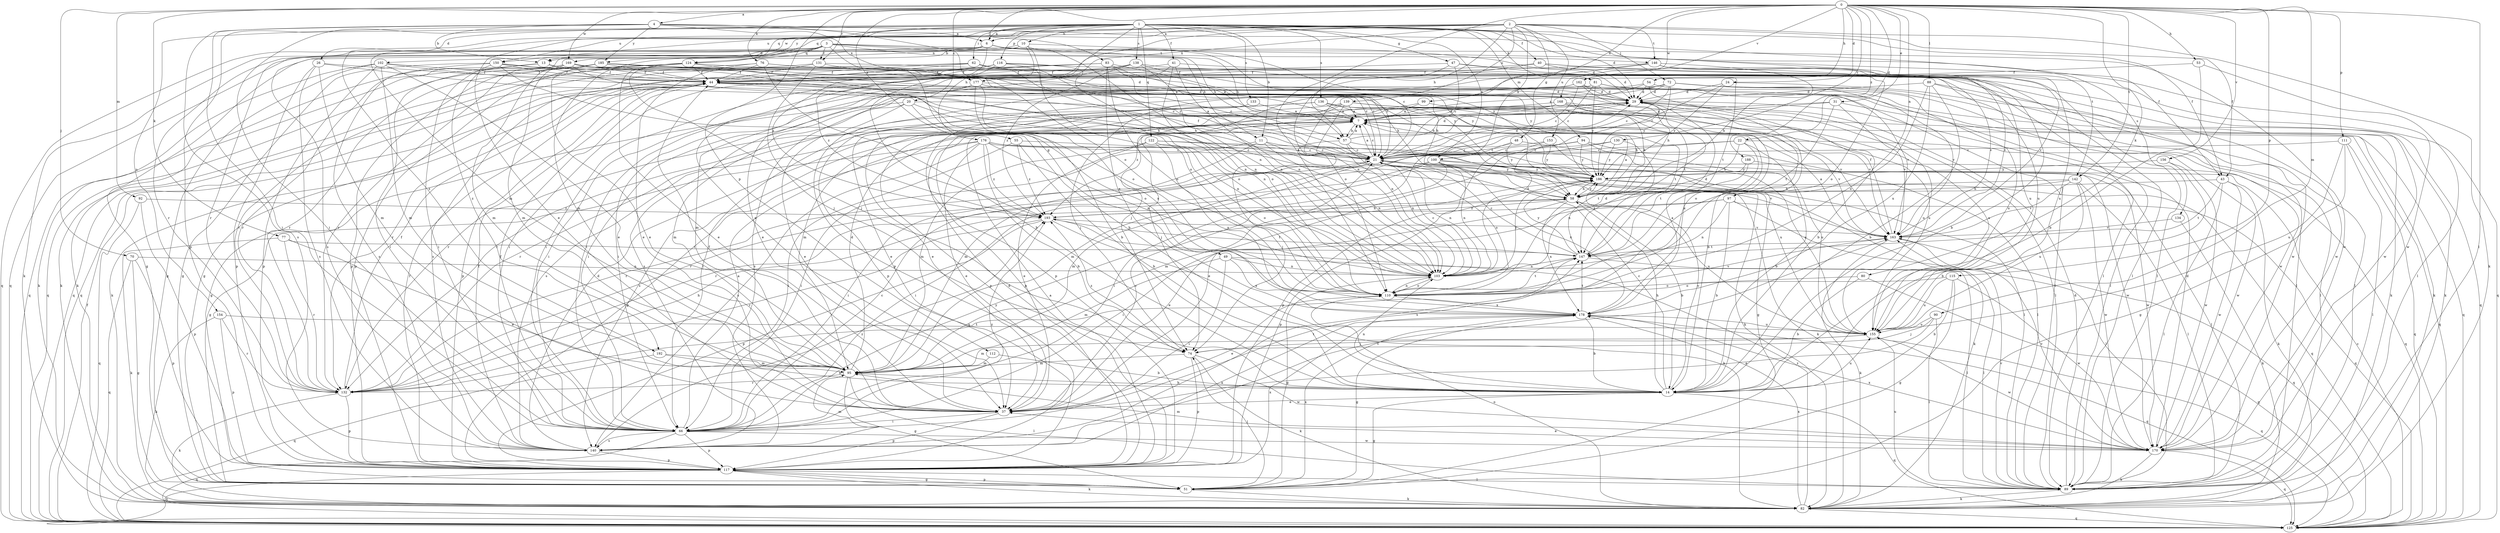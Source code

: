 strict digraph  {
0;
1;
2;
3;
4;
6;
7;
10;
11;
13;
14;
20;
21;
22;
24;
26;
29;
31;
37;
40;
41;
43;
44;
47;
48;
49;
51;
53;
54;
55;
57;
58;
62;
66;
70;
72;
74;
76;
77;
80;
81;
82;
83;
88;
89;
90;
92;
94;
95;
97;
99;
100;
102;
103;
110;
111;
112;
115;
116;
117;
122;
124;
125;
130;
131;
132;
133;
134;
136;
138;
139;
140;
142;
146;
147;
150;
153;
154;
155;
156;
162;
163;
168;
169;
170;
176;
177;
178;
185;
186;
188;
192;
193;
0 -> 4  [label=a];
0 -> 20  [label=c];
0 -> 22  [label=d];
0 -> 24  [label=d];
0 -> 31  [label=e];
0 -> 53  [label=h];
0 -> 54  [label=h];
0 -> 70  [label=j];
0 -> 76  [label=k];
0 -> 77  [label=k];
0 -> 80  [label=k];
0 -> 83  [label=l];
0 -> 88  [label=l];
0 -> 89  [label=l];
0 -> 90  [label=m];
0 -> 92  [label=m];
0 -> 97  [label=n];
0 -> 99  [label=n];
0 -> 110  [label=o];
0 -> 111  [label=p];
0 -> 112  [label=p];
0 -> 115  [label=p];
0 -> 130  [label=r];
0 -> 131  [label=r];
0 -> 142  [label=t];
0 -> 156  [label=v];
0 -> 162  [label=v];
0 -> 168  [label=w];
0 -> 169  [label=w];
0 -> 176  [label=x];
0 -> 188  [label=z];
1 -> 6  [label=a];
1 -> 10  [label=b];
1 -> 11  [label=b];
1 -> 26  [label=d];
1 -> 29  [label=d];
1 -> 37  [label=e];
1 -> 40  [label=f];
1 -> 41  [label=f];
1 -> 43  [label=f];
1 -> 47  [label=g];
1 -> 55  [label=h];
1 -> 62  [label=i];
1 -> 66  [label=i];
1 -> 81  [label=k];
1 -> 94  [label=m];
1 -> 95  [label=m];
1 -> 100  [label=n];
1 -> 116  [label=p];
1 -> 117  [label=p];
1 -> 122  [label=q];
1 -> 124  [label=q];
1 -> 133  [label=s];
1 -> 134  [label=s];
1 -> 136  [label=s];
1 -> 138  [label=s];
1 -> 142  [label=t];
1 -> 150  [label=u];
1 -> 192  [label=z];
2 -> 6  [label=a];
2 -> 37  [label=e];
2 -> 43  [label=f];
2 -> 48  [label=g];
2 -> 57  [label=h];
2 -> 72  [label=j];
2 -> 82  [label=k];
2 -> 100  [label=n];
2 -> 124  [label=q];
2 -> 139  [label=s];
2 -> 146  [label=t];
2 -> 150  [label=u];
2 -> 153  [label=u];
2 -> 169  [label=w];
2 -> 177  [label=x];
2 -> 185  [label=y];
3 -> 11  [label=b];
3 -> 13  [label=b];
3 -> 49  [label=g];
3 -> 57  [label=h];
3 -> 95  [label=m];
3 -> 124  [label=q];
3 -> 125  [label=q];
3 -> 131  [label=r];
3 -> 132  [label=r];
3 -> 146  [label=t];
3 -> 170  [label=w];
3 -> 192  [label=z];
4 -> 6  [label=a];
4 -> 13  [label=b];
4 -> 43  [label=f];
4 -> 66  [label=i];
4 -> 110  [label=o];
4 -> 140  [label=s];
4 -> 154  [label=u];
4 -> 177  [label=x];
4 -> 185  [label=y];
6 -> 13  [label=b];
6 -> 21  [label=c];
6 -> 57  [label=h];
6 -> 82  [label=k];
6 -> 132  [label=r];
6 -> 140  [label=s];
6 -> 170  [label=w];
6 -> 186  [label=y];
6 -> 193  [label=z];
7 -> 21  [label=c];
7 -> 57  [label=h];
7 -> 74  [label=j];
7 -> 125  [label=q];
7 -> 132  [label=r];
7 -> 140  [label=s];
7 -> 163  [label=v];
10 -> 29  [label=d];
10 -> 51  [label=g];
10 -> 102  [label=n];
10 -> 103  [label=n];
10 -> 110  [label=o];
10 -> 125  [label=q];
10 -> 193  [label=z];
11 -> 21  [label=c];
11 -> 66  [label=i];
11 -> 95  [label=m];
11 -> 103  [label=n];
11 -> 186  [label=y];
13 -> 44  [label=f];
13 -> 66  [label=i];
13 -> 132  [label=r];
13 -> 170  [label=w];
14 -> 21  [label=c];
14 -> 37  [label=e];
14 -> 51  [label=g];
14 -> 58  [label=h];
14 -> 103  [label=n];
14 -> 125  [label=q];
14 -> 155  [label=u];
14 -> 186  [label=y];
20 -> 7  [label=a];
20 -> 37  [label=e];
20 -> 51  [label=g];
20 -> 95  [label=m];
20 -> 103  [label=n];
20 -> 110  [label=o];
21 -> 7  [label=a];
21 -> 29  [label=d];
21 -> 44  [label=f];
21 -> 66  [label=i];
21 -> 95  [label=m];
21 -> 103  [label=n];
21 -> 110  [label=o];
21 -> 132  [label=r];
21 -> 163  [label=v];
21 -> 170  [label=w];
21 -> 186  [label=y];
22 -> 14  [label=b];
22 -> 21  [label=c];
22 -> 58  [label=h];
22 -> 66  [label=i];
22 -> 147  [label=t];
22 -> 170  [label=w];
24 -> 21  [label=c];
24 -> 29  [label=d];
24 -> 82  [label=k];
24 -> 186  [label=y];
26 -> 44  [label=f];
26 -> 58  [label=h];
26 -> 95  [label=m];
26 -> 117  [label=p];
26 -> 140  [label=s];
29 -> 7  [label=a];
29 -> 14  [label=b];
29 -> 89  [label=l];
29 -> 155  [label=u];
31 -> 7  [label=a];
31 -> 89  [label=l];
31 -> 147  [label=t];
31 -> 163  [label=v];
31 -> 193  [label=z];
37 -> 21  [label=c];
37 -> 44  [label=f];
37 -> 66  [label=i];
37 -> 117  [label=p];
37 -> 147  [label=t];
40 -> 29  [label=d];
40 -> 44  [label=f];
40 -> 110  [label=o];
40 -> 125  [label=q];
40 -> 163  [label=v];
41 -> 44  [label=f];
41 -> 66  [label=i];
41 -> 89  [label=l];
41 -> 103  [label=n];
41 -> 110  [label=o];
43 -> 58  [label=h];
43 -> 82  [label=k];
43 -> 89  [label=l];
43 -> 147  [label=t];
43 -> 170  [label=w];
44 -> 29  [label=d];
44 -> 82  [label=k];
44 -> 103  [label=n];
44 -> 117  [label=p];
44 -> 132  [label=r];
44 -> 147  [label=t];
47 -> 21  [label=c];
47 -> 44  [label=f];
47 -> 66  [label=i];
47 -> 89  [label=l];
47 -> 147  [label=t];
48 -> 21  [label=c];
48 -> 95  [label=m];
48 -> 155  [label=u];
48 -> 186  [label=y];
49 -> 66  [label=i];
49 -> 89  [label=l];
49 -> 95  [label=m];
49 -> 103  [label=n];
49 -> 178  [label=x];
51 -> 74  [label=j];
51 -> 82  [label=k];
51 -> 117  [label=p];
51 -> 178  [label=x];
53 -> 14  [label=b];
53 -> 44  [label=f];
53 -> 89  [label=l];
54 -> 7  [label=a];
54 -> 14  [label=b];
54 -> 29  [label=d];
54 -> 117  [label=p];
54 -> 163  [label=v];
55 -> 14  [label=b];
55 -> 21  [label=c];
55 -> 66  [label=i];
55 -> 193  [label=z];
57 -> 7  [label=a];
57 -> 21  [label=c];
57 -> 29  [label=d];
57 -> 74  [label=j];
57 -> 89  [label=l];
57 -> 103  [label=n];
58 -> 7  [label=a];
58 -> 14  [label=b];
58 -> 37  [label=e];
58 -> 155  [label=u];
58 -> 178  [label=x];
58 -> 186  [label=y];
58 -> 193  [label=z];
62 -> 21  [label=c];
62 -> 44  [label=f];
62 -> 66  [label=i];
62 -> 103  [label=n];
62 -> 125  [label=q];
62 -> 163  [label=v];
66 -> 7  [label=a];
66 -> 21  [label=c];
66 -> 44  [label=f];
66 -> 117  [label=p];
66 -> 125  [label=q];
66 -> 140  [label=s];
66 -> 170  [label=w];
66 -> 186  [label=y];
66 -> 193  [label=z];
70 -> 51  [label=g];
70 -> 103  [label=n];
70 -> 117  [label=p];
70 -> 125  [label=q];
72 -> 21  [label=c];
72 -> 29  [label=d];
72 -> 66  [label=i];
72 -> 74  [label=j];
72 -> 89  [label=l];
72 -> 140  [label=s];
72 -> 155  [label=u];
72 -> 163  [label=v];
72 -> 170  [label=w];
72 -> 186  [label=y];
74 -> 82  [label=k];
74 -> 95  [label=m];
74 -> 117  [label=p];
74 -> 170  [label=w];
74 -> 193  [label=z];
76 -> 14  [label=b];
76 -> 37  [label=e];
76 -> 44  [label=f];
76 -> 89  [label=l];
76 -> 132  [label=r];
76 -> 186  [label=y];
77 -> 37  [label=e];
77 -> 82  [label=k];
77 -> 132  [label=r];
77 -> 147  [label=t];
80 -> 14  [label=b];
80 -> 110  [label=o];
80 -> 125  [label=q];
81 -> 21  [label=c];
81 -> 29  [label=d];
81 -> 82  [label=k];
81 -> 89  [label=l];
81 -> 117  [label=p];
81 -> 186  [label=y];
82 -> 110  [label=o];
82 -> 125  [label=q];
82 -> 178  [label=x];
82 -> 193  [label=z];
83 -> 7  [label=a];
83 -> 21  [label=c];
83 -> 44  [label=f];
83 -> 51  [label=g];
83 -> 110  [label=o];
83 -> 178  [label=x];
83 -> 186  [label=y];
88 -> 14  [label=b];
88 -> 29  [label=d];
88 -> 89  [label=l];
88 -> 110  [label=o];
88 -> 125  [label=q];
88 -> 178  [label=x];
89 -> 29  [label=d];
89 -> 82  [label=k];
89 -> 155  [label=u];
89 -> 163  [label=v];
90 -> 37  [label=e];
90 -> 74  [label=j];
90 -> 89  [label=l];
90 -> 155  [label=u];
92 -> 117  [label=p];
92 -> 125  [label=q];
92 -> 193  [label=z];
94 -> 21  [label=c];
94 -> 89  [label=l];
94 -> 117  [label=p];
94 -> 155  [label=u];
94 -> 186  [label=y];
95 -> 14  [label=b];
95 -> 29  [label=d];
95 -> 51  [label=g];
95 -> 89  [label=l];
95 -> 132  [label=r];
97 -> 14  [label=b];
97 -> 66  [label=i];
97 -> 89  [label=l];
97 -> 103  [label=n];
97 -> 125  [label=q];
97 -> 193  [label=z];
99 -> 7  [label=a];
99 -> 117  [label=p];
99 -> 163  [label=v];
100 -> 66  [label=i];
100 -> 82  [label=k];
100 -> 95  [label=m];
100 -> 103  [label=n];
100 -> 125  [label=q];
100 -> 132  [label=r];
100 -> 178  [label=x];
100 -> 186  [label=y];
102 -> 37  [label=e];
102 -> 44  [label=f];
102 -> 51  [label=g];
102 -> 58  [label=h];
102 -> 82  [label=k];
102 -> 95  [label=m];
102 -> 117  [label=p];
103 -> 21  [label=c];
103 -> 29  [label=d];
103 -> 51  [label=g];
103 -> 110  [label=o];
103 -> 186  [label=y];
110 -> 29  [label=d];
110 -> 37  [label=e];
110 -> 103  [label=n];
110 -> 147  [label=t];
110 -> 163  [label=v];
110 -> 178  [label=x];
111 -> 21  [label=c];
111 -> 51  [label=g];
111 -> 89  [label=l];
111 -> 125  [label=q];
111 -> 155  [label=u];
112 -> 14  [label=b];
112 -> 95  [label=m];
115 -> 14  [label=b];
115 -> 51  [label=g];
115 -> 110  [label=o];
115 -> 155  [label=u];
115 -> 170  [label=w];
116 -> 21  [label=c];
116 -> 44  [label=f];
116 -> 103  [label=n];
116 -> 125  [label=q];
116 -> 140  [label=s];
116 -> 155  [label=u];
116 -> 193  [label=z];
117 -> 7  [label=a];
117 -> 29  [label=d];
117 -> 44  [label=f];
117 -> 51  [label=g];
117 -> 82  [label=k];
117 -> 89  [label=l];
117 -> 125  [label=q];
117 -> 178  [label=x];
122 -> 21  [label=c];
122 -> 37  [label=e];
122 -> 82  [label=k];
122 -> 95  [label=m];
122 -> 110  [label=o];
122 -> 178  [label=x];
124 -> 37  [label=e];
124 -> 44  [label=f];
124 -> 58  [label=h];
124 -> 74  [label=j];
124 -> 110  [label=o];
124 -> 117  [label=p];
124 -> 132  [label=r];
125 -> 21  [label=c];
125 -> 44  [label=f];
130 -> 21  [label=c];
130 -> 37  [label=e];
130 -> 147  [label=t];
130 -> 186  [label=y];
131 -> 7  [label=a];
131 -> 21  [label=c];
131 -> 44  [label=f];
131 -> 74  [label=j];
131 -> 82  [label=k];
132 -> 44  [label=f];
132 -> 58  [label=h];
132 -> 82  [label=k];
132 -> 117  [label=p];
132 -> 147  [label=t];
133 -> 7  [label=a];
133 -> 74  [label=j];
134 -> 82  [label=k];
134 -> 163  [label=v];
136 -> 7  [label=a];
136 -> 37  [label=e];
136 -> 58  [label=h];
136 -> 132  [label=r];
136 -> 140  [label=s];
136 -> 147  [label=t];
136 -> 163  [label=v];
138 -> 37  [label=e];
138 -> 44  [label=f];
138 -> 103  [label=n];
138 -> 163  [label=v];
138 -> 186  [label=y];
138 -> 193  [label=z];
139 -> 7  [label=a];
139 -> 37  [label=e];
139 -> 66  [label=i];
139 -> 103  [label=n];
139 -> 117  [label=p];
139 -> 125  [label=q];
139 -> 155  [label=u];
139 -> 178  [label=x];
140 -> 29  [label=d];
140 -> 44  [label=f];
140 -> 95  [label=m];
140 -> 117  [label=p];
140 -> 163  [label=v];
140 -> 178  [label=x];
140 -> 193  [label=z];
142 -> 58  [label=h];
142 -> 89  [label=l];
142 -> 140  [label=s];
142 -> 155  [label=u];
142 -> 163  [label=v];
142 -> 170  [label=w];
146 -> 14  [label=b];
146 -> 44  [label=f];
146 -> 58  [label=h];
146 -> 103  [label=n];
146 -> 110  [label=o];
146 -> 117  [label=p];
146 -> 155  [label=u];
147 -> 21  [label=c];
147 -> 29  [label=d];
147 -> 89  [label=l];
147 -> 103  [label=n];
147 -> 186  [label=y];
150 -> 14  [label=b];
150 -> 44  [label=f];
150 -> 51  [label=g];
150 -> 58  [label=h];
150 -> 66  [label=i];
150 -> 140  [label=s];
150 -> 155  [label=u];
153 -> 21  [label=c];
153 -> 51  [label=g];
153 -> 132  [label=r];
153 -> 186  [label=y];
154 -> 82  [label=k];
154 -> 117  [label=p];
154 -> 132  [label=r];
154 -> 155  [label=u];
155 -> 74  [label=j];
155 -> 95  [label=m];
155 -> 125  [label=q];
155 -> 170  [label=w];
156 -> 14  [label=b];
156 -> 170  [label=w];
156 -> 186  [label=y];
162 -> 21  [label=c];
162 -> 29  [label=d];
162 -> 58  [label=h];
162 -> 66  [label=i];
162 -> 82  [label=k];
162 -> 140  [label=s];
163 -> 7  [label=a];
163 -> 44  [label=f];
163 -> 82  [label=k];
163 -> 125  [label=q];
163 -> 147  [label=t];
168 -> 7  [label=a];
168 -> 58  [label=h];
168 -> 95  [label=m];
168 -> 110  [label=o];
168 -> 132  [label=r];
168 -> 155  [label=u];
169 -> 21  [label=c];
169 -> 29  [label=d];
169 -> 44  [label=f];
169 -> 82  [label=k];
169 -> 95  [label=m];
169 -> 110  [label=o];
169 -> 117  [label=p];
169 -> 125  [label=q];
169 -> 170  [label=w];
170 -> 29  [label=d];
170 -> 37  [label=e];
170 -> 82  [label=k];
170 -> 95  [label=m];
170 -> 125  [label=q];
170 -> 163  [label=v];
170 -> 178  [label=x];
176 -> 14  [label=b];
176 -> 21  [label=c];
176 -> 37  [label=e];
176 -> 51  [label=g];
176 -> 103  [label=n];
176 -> 117  [label=p];
176 -> 140  [label=s];
176 -> 155  [label=u];
176 -> 170  [label=w];
176 -> 193  [label=z];
177 -> 14  [label=b];
177 -> 29  [label=d];
177 -> 66  [label=i];
177 -> 89  [label=l];
177 -> 95  [label=m];
177 -> 178  [label=x];
178 -> 7  [label=a];
178 -> 14  [label=b];
178 -> 51  [label=g];
178 -> 125  [label=q];
178 -> 147  [label=t];
178 -> 155  [label=u];
185 -> 21  [label=c];
185 -> 37  [label=e];
185 -> 44  [label=f];
185 -> 58  [label=h];
185 -> 95  [label=m];
185 -> 125  [label=q];
185 -> 132  [label=r];
185 -> 170  [label=w];
186 -> 58  [label=h];
186 -> 82  [label=k];
186 -> 117  [label=p];
186 -> 125  [label=q];
188 -> 89  [label=l];
188 -> 103  [label=n];
188 -> 186  [label=y];
192 -> 14  [label=b];
192 -> 95  [label=m];
192 -> 125  [label=q];
193 -> 58  [label=h];
193 -> 82  [label=k];
193 -> 117  [label=p];
193 -> 132  [label=r];
193 -> 147  [label=t];
193 -> 163  [label=v];
}
